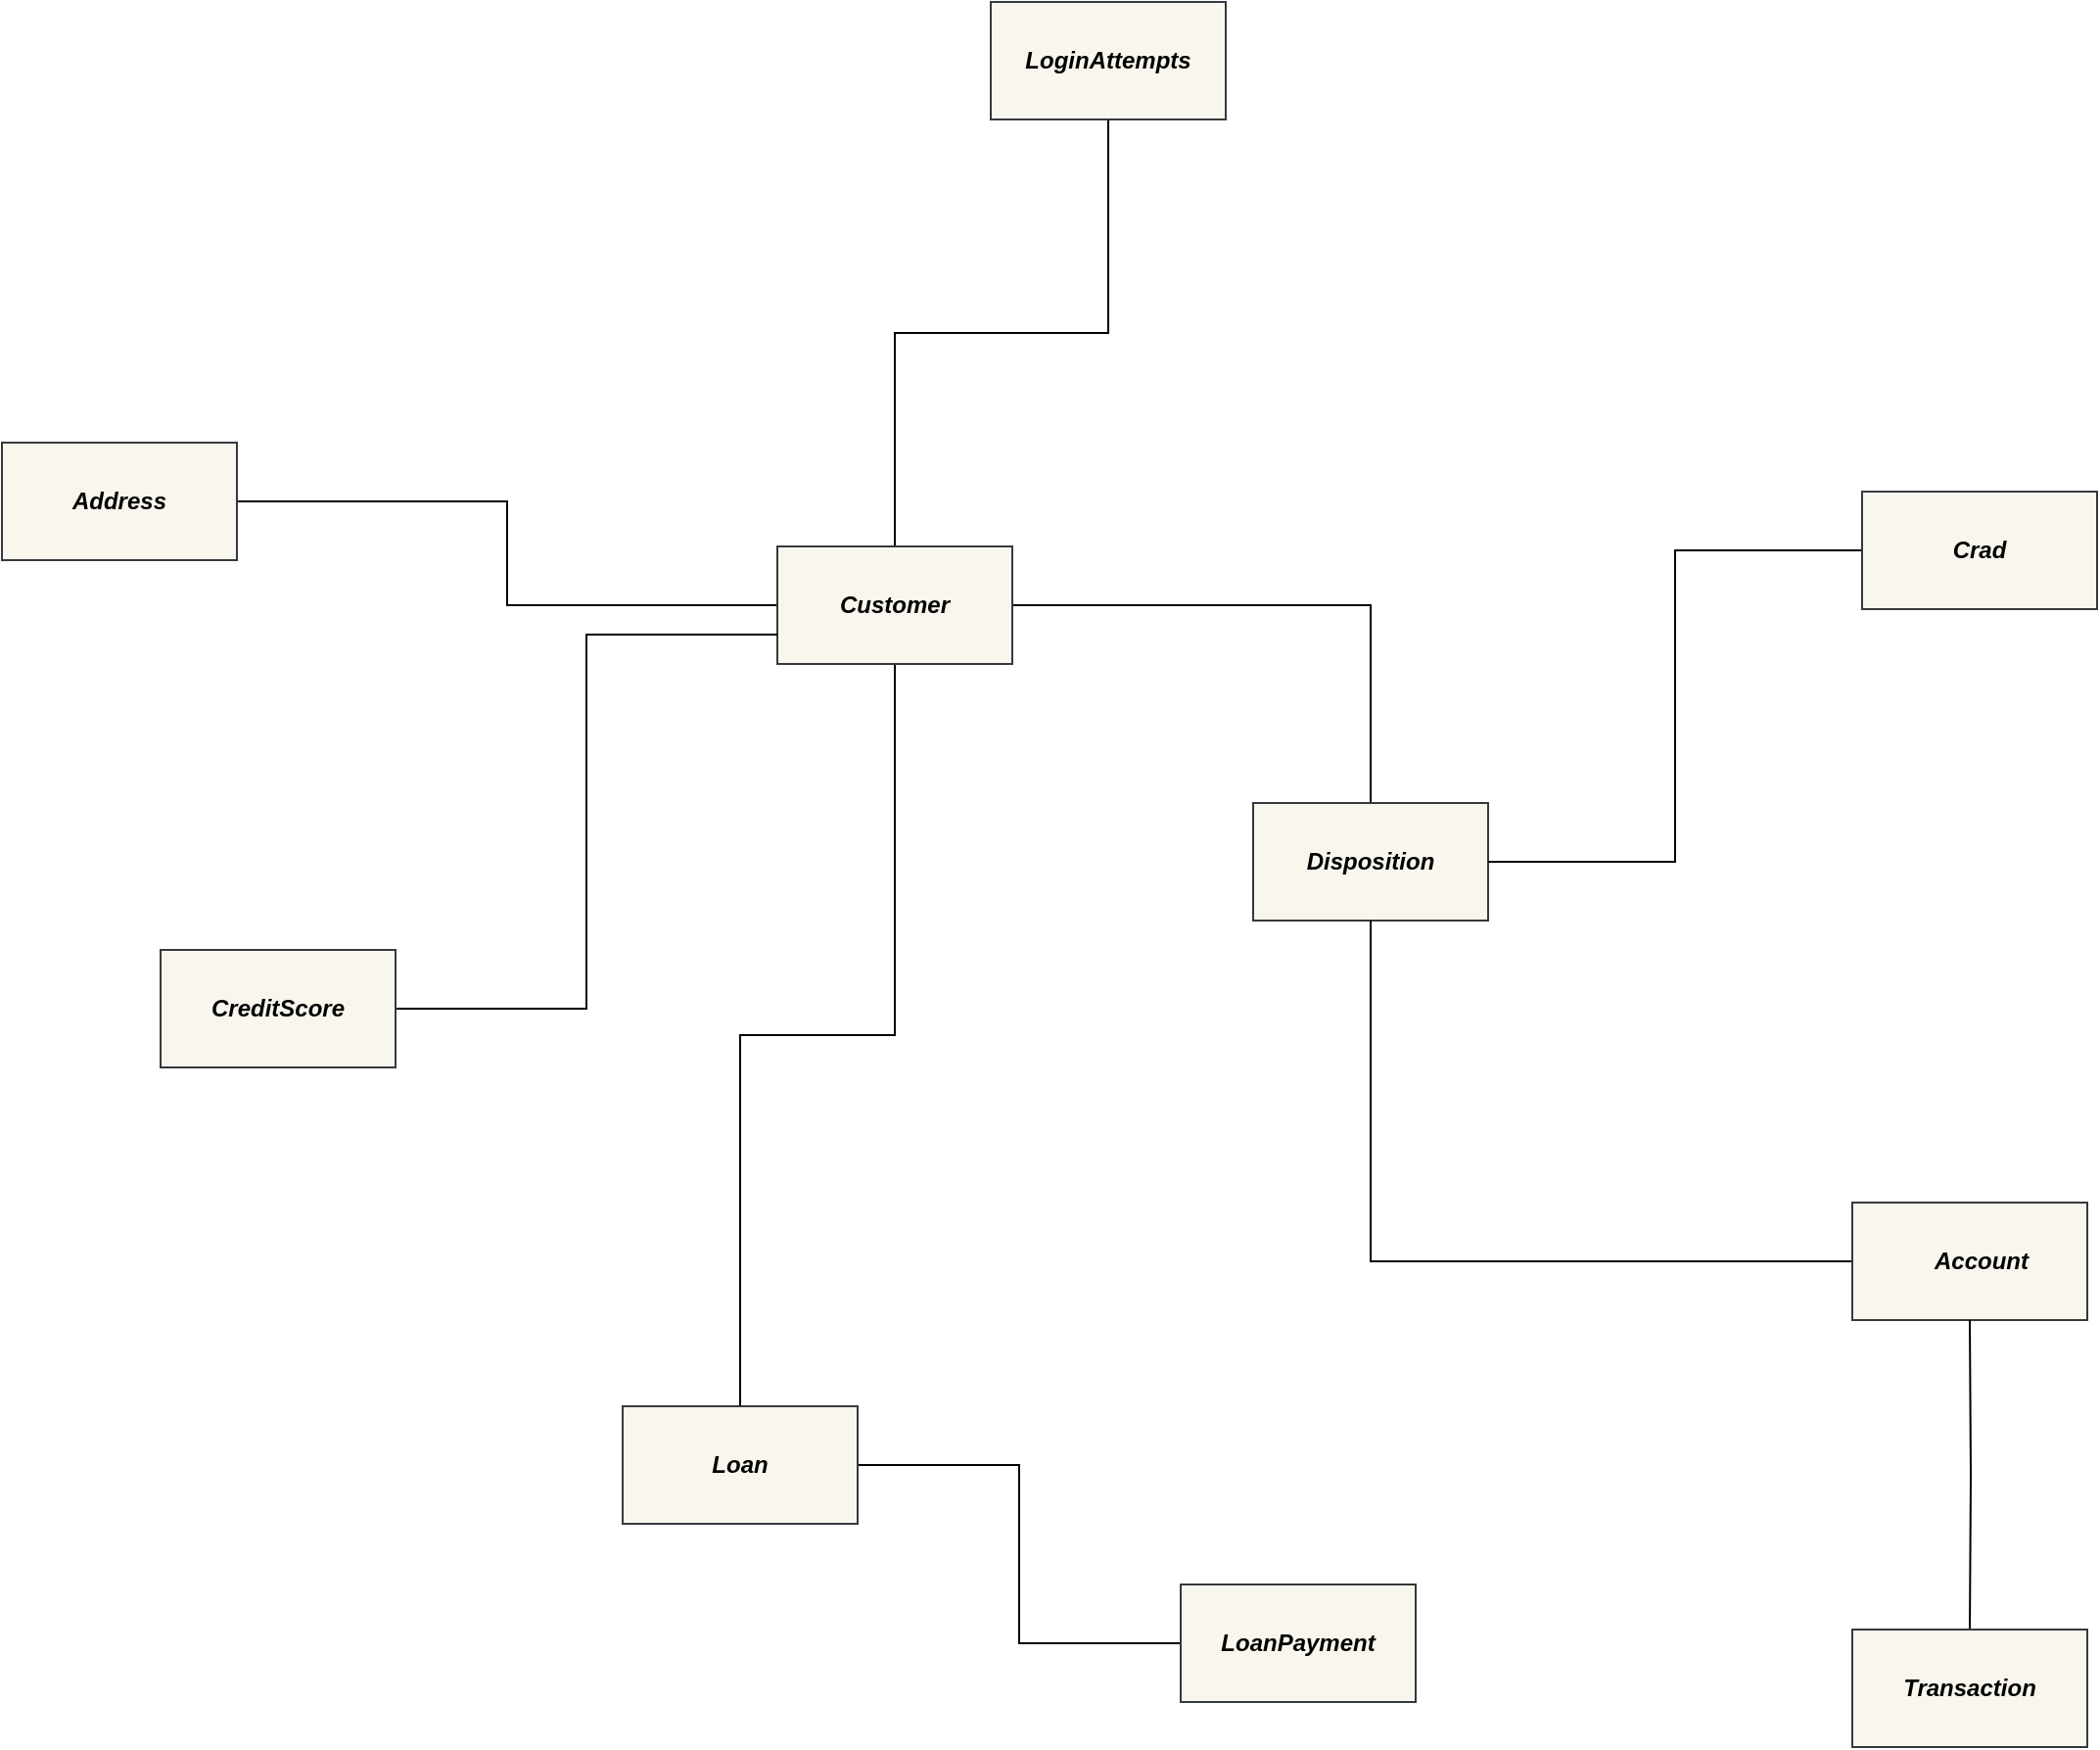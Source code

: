 <mxfile border="50" scale="3" compressed="false" locked="false" version="26.2.2">
  <diagram name="Blank" id="YmL12bMKpDGza6XwsDPr">
    <mxGraphModel dx="1796" dy="1304" grid="0" gridSize="10" guides="1" tooltips="1" connect="1" arrows="1" fold="1" page="0" pageScale="1" pageWidth="827" pageHeight="1169" background="none" math="1" shadow="0">
      <root>
        <mxCell id="X5NqExCQtvZxIxQ7pmgY-0" />
        <mxCell id="1" parent="X5NqExCQtvZxIxQ7pmgY-0" />
        <mxCell id="O47-XLKJuuCQqtYp_ukR-6" style="edgeStyle=orthogonalEdgeStyle;rounded=0;orthogonalLoop=1;jettySize=auto;html=1;endArrow=none;startFill=0;" edge="1" parent="1" source="O47-XLKJuuCQqtYp_ukR-1" target="O47-XLKJuuCQqtYp_ukR-3">
          <mxGeometry relative="1" as="geometry" />
        </mxCell>
        <mxCell id="O47-XLKJuuCQqtYp_ukR-7" style="edgeStyle=orthogonalEdgeStyle;rounded=0;orthogonalLoop=1;jettySize=auto;html=1;endArrow=none;startFill=0;" edge="1" parent="1" source="O47-XLKJuuCQqtYp_ukR-1" target="O47-XLKJuuCQqtYp_ukR-2">
          <mxGeometry relative="1" as="geometry" />
        </mxCell>
        <mxCell id="O47-XLKJuuCQqtYp_ukR-11" style="edgeStyle=orthogonalEdgeStyle;rounded=0;orthogonalLoop=1;jettySize=auto;html=1;entryX=0.5;entryY=0;entryDx=0;entryDy=0;endArrow=none;startFill=0;" edge="1" parent="1" source="O47-XLKJuuCQqtYp_ukR-1" target="O47-XLKJuuCQqtYp_ukR-10">
          <mxGeometry relative="1" as="geometry" />
        </mxCell>
        <mxCell id="O47-XLKJuuCQqtYp_ukR-25" style="edgeStyle=orthogonalEdgeStyle;rounded=0;orthogonalLoop=1;jettySize=auto;html=1;entryX=0.5;entryY=0;entryDx=0;entryDy=0;endArrow=none;startFill=0;" edge="1" parent="1" source="O47-XLKJuuCQqtYp_ukR-1" target="O47-XLKJuuCQqtYp_ukR-23">
          <mxGeometry relative="1" as="geometry">
            <mxPoint x="393.385" y="753.462" as="targetPoint" />
          </mxGeometry>
        </mxCell>
        <mxCell id="O47-XLKJuuCQqtYp_ukR-1" value="&lt;span style=&quot;font-style: italic; font-weight: 700; text-wrap-mode: nowrap;&quot;&gt;Customer&lt;/span&gt;" style="rounded=0;whiteSpace=wrap;html=1;fillColor=#f9f7ed;strokeColor=#36393d;" vertex="1" parent="1">
          <mxGeometry x="327" y="254" width="120" height="60" as="geometry" />
        </mxCell>
        <mxCell id="O47-XLKJuuCQqtYp_ukR-2" value="&lt;span style=&quot;font-style: italic; font-weight: 700; text-wrap-mode: nowrap;&quot;&gt;Address&lt;/span&gt;" style="rounded=0;whiteSpace=wrap;html=1;fillColor=#f9f7ed;strokeColor=#36393d;" vertex="1" parent="1">
          <mxGeometry x="-69" y="201" width="120" height="60" as="geometry" />
        </mxCell>
        <mxCell id="O47-XLKJuuCQqtYp_ukR-3" value="&lt;span style=&quot;font-style: italic; font-weight: 700; text-wrap-mode: nowrap;&quot;&gt;LoginAttempts&lt;/span&gt;" style="rounded=0;whiteSpace=wrap;html=1;fillColor=#f9f7ed;strokeColor=#36393d;" vertex="1" parent="1">
          <mxGeometry x="436" y="-24" width="120" height="60" as="geometry" />
        </mxCell>
        <mxCell id="O47-XLKJuuCQqtYp_ukR-12" style="edgeStyle=orthogonalEdgeStyle;rounded=0;orthogonalLoop=1;jettySize=auto;html=1;entryX=0;entryY=0.75;entryDx=0;entryDy=0;endArrow=none;startFill=0;" edge="1" parent="1" source="O47-XLKJuuCQqtYp_ukR-8" target="O47-XLKJuuCQqtYp_ukR-1">
          <mxGeometry relative="1" as="geometry" />
        </mxCell>
        <mxCell id="O47-XLKJuuCQqtYp_ukR-8" value="&lt;span style=&quot;font-style: italic; font-weight: 700; text-wrap-mode: nowrap;&quot;&gt;CreditScore&lt;/span&gt;" style="rounded=0;whiteSpace=wrap;html=1;fillColor=#f9f7ed;strokeColor=#36393d;" vertex="1" parent="1">
          <mxGeometry x="12" y="460" width="120" height="60" as="geometry" />
        </mxCell>
        <mxCell id="O47-XLKJuuCQqtYp_ukR-10" value="&lt;span style=&quot;font-style: italic; font-weight: 700; text-wrap-mode: nowrap;&quot;&gt;Disposition&lt;/span&gt;" style="rounded=0;whiteSpace=wrap;html=1;fillColor=#f9f7ed;strokeColor=#36393d;" vertex="1" parent="1">
          <mxGeometry x="570" y="385" width="120" height="60" as="geometry" />
        </mxCell>
        <mxCell id="O47-XLKJuuCQqtYp_ukR-15" style="edgeStyle=orthogonalEdgeStyle;rounded=0;orthogonalLoop=1;jettySize=auto;html=1;entryX=1;entryY=0.5;entryDx=0;entryDy=0;endArrow=none;startFill=0;" edge="1" parent="1" source="O47-XLKJuuCQqtYp_ukR-13" target="O47-XLKJuuCQqtYp_ukR-10">
          <mxGeometry relative="1" as="geometry" />
        </mxCell>
        <mxCell id="O47-XLKJuuCQqtYp_ukR-13" value="&lt;span style=&quot;font-style: italic; font-weight: 700; text-wrap-mode: nowrap;&quot;&gt;Crad&lt;/span&gt;" style="rounded=0;whiteSpace=wrap;html=1;fillColor=#f9f7ed;strokeColor=#36393d;" vertex="1" parent="1">
          <mxGeometry x="881" y="226" width="120" height="60" as="geometry" />
        </mxCell>
        <mxCell id="O47-XLKJuuCQqtYp_ukR-18" style="edgeStyle=orthogonalEdgeStyle;rounded=0;orthogonalLoop=1;jettySize=auto;html=1;entryX=0.5;entryY=1;entryDx=0;entryDy=0;endArrow=none;startFill=0;" edge="1" parent="1" source="O47-XLKJuuCQqtYp_ukR-16" target="O47-XLKJuuCQqtYp_ukR-10">
          <mxGeometry relative="1" as="geometry" />
        </mxCell>
        <mxCell id="O47-XLKJuuCQqtYp_ukR-16" value="&lt;blockquote style=&quot;margin: 0px 0px 0px 40px; border: none; padding: 0px;&quot;&gt;&lt;span style=&quot;font-style: italic; font-weight: 700; text-wrap-mode: nowrap;&quot;&gt;Account&lt;/span&gt;&lt;/blockquote&gt;" style="rounded=0;whiteSpace=wrap;html=1;align=left;fillColor=#f9f7ed;strokeColor=#36393d;" vertex="1" parent="1">
          <mxGeometry x="876" y="589" width="120" height="60" as="geometry" />
        </mxCell>
        <mxCell id="O47-XLKJuuCQqtYp_ukR-21" style="edgeStyle=orthogonalEdgeStyle;rounded=0;orthogonalLoop=1;jettySize=auto;html=1;entryX=0.5;entryY=1;entryDx=0;entryDy=0;endArrow=none;startFill=0;" edge="1" parent="1" target="O47-XLKJuuCQqtYp_ukR-16">
          <mxGeometry relative="1" as="geometry">
            <mxPoint x="936.0" y="808" as="sourcePoint" />
          </mxGeometry>
        </mxCell>
        <mxCell id="O47-XLKJuuCQqtYp_ukR-29" style="edgeStyle=orthogonalEdgeStyle;rounded=0;orthogonalLoop=1;jettySize=auto;html=1;entryX=0;entryY=0.5;entryDx=0;entryDy=0;endArrow=none;startFill=0;" edge="1" parent="1" source="O47-XLKJuuCQqtYp_ukR-23" target="O47-XLKJuuCQqtYp_ukR-24">
          <mxGeometry relative="1" as="geometry" />
        </mxCell>
        <mxCell id="O47-XLKJuuCQqtYp_ukR-23" value="&lt;span style=&quot;font-style: italic; font-weight: 700; text-wrap-mode: nowrap;&quot;&gt;Loan&lt;/span&gt;" style="rounded=0;whiteSpace=wrap;html=1;fillColor=#f9f7ed;strokeColor=#36393d;" vertex="1" parent="1">
          <mxGeometry x="248" y="693" width="120" height="60" as="geometry" />
        </mxCell>
        <mxCell id="O47-XLKJuuCQqtYp_ukR-24" value="&lt;span style=&quot;font-style: italic; font-weight: 700; text-wrap-mode: nowrap;&quot;&gt;LoanPayment&lt;/span&gt;" style="rounded=0;whiteSpace=wrap;html=1;fillColor=#f9f7ed;strokeColor=#36393d;" vertex="1" parent="1">
          <mxGeometry x="533" y="784" width="120" height="60" as="geometry" />
        </mxCell>
        <mxCell id="O47-XLKJuuCQqtYp_ukR-27" value="&lt;span style=&quot;font-style: italic; font-weight: 700; text-wrap-mode: nowrap;&quot;&gt;Transaction&lt;/span&gt;" style="rounded=0;whiteSpace=wrap;html=1;fillColor=#f9f7ed;strokeColor=#36393d;" vertex="1" parent="1">
          <mxGeometry x="876" y="807" width="120" height="60" as="geometry" />
        </mxCell>
      </root>
    </mxGraphModel>
  </diagram>
</mxfile>

